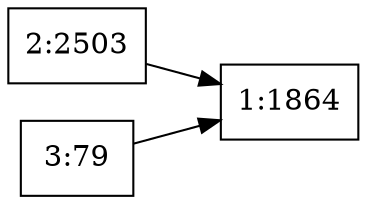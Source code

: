 digraph g { 
	rankdir = LR 
	1 [shape=box, label="1:1864"] 
	2 [shape=box, label="2:2503"] 
	2 -> 1
	3 [shape=box, label="3:79"] 
	3 -> 1
} 
